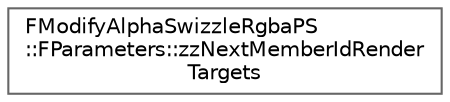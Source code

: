 digraph "Graphical Class Hierarchy"
{
 // INTERACTIVE_SVG=YES
 // LATEX_PDF_SIZE
  bgcolor="transparent";
  edge [fontname=Helvetica,fontsize=10,labelfontname=Helvetica,labelfontsize=10];
  node [fontname=Helvetica,fontsize=10,shape=box,height=0.2,width=0.4];
  rankdir="LR";
  Node0 [id="Node000000",label="FModifyAlphaSwizzleRgbaPS\l::FParameters::zzNextMemberIdRender\lTargets",height=0.2,width=0.4,color="grey40", fillcolor="white", style="filled",URL="$d9/d43/structFModifyAlphaSwizzleRgbaPS_1_1FParameters_1_1zzNextMemberIdRenderTargets.html",tooltip=" "];
}
